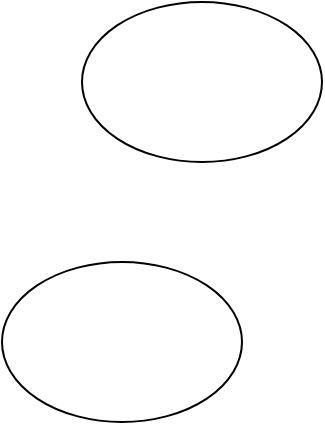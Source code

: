 <mxfile version="20.8.20" type="github">
  <diagram name="第 1 页" id="_AuY0vheXIIdXGBuq_yS">
    <mxGraphModel dx="1434" dy="876" grid="1" gridSize="10" guides="1" tooltips="1" connect="1" arrows="1" fold="1" page="1" pageScale="1" pageWidth="827" pageHeight="1169" math="0" shadow="0">
      <root>
        <mxCell id="0" />
        <mxCell id="1" parent="0" />
        <mxCell id="muoB75GV33mfApOUzrwk-1" value="" style="ellipse;whiteSpace=wrap;html=1;" parent="1" vertex="1">
          <mxGeometry x="300" y="250" width="120" height="80" as="geometry" />
        </mxCell>
        <mxCell id="dlWf1i9SrOrod2p1Ku96-1" value="" style="ellipse;whiteSpace=wrap;html=1;" vertex="1" parent="1">
          <mxGeometry x="340" y="120" width="120" height="80" as="geometry" />
        </mxCell>
      </root>
    </mxGraphModel>
  </diagram>
</mxfile>
